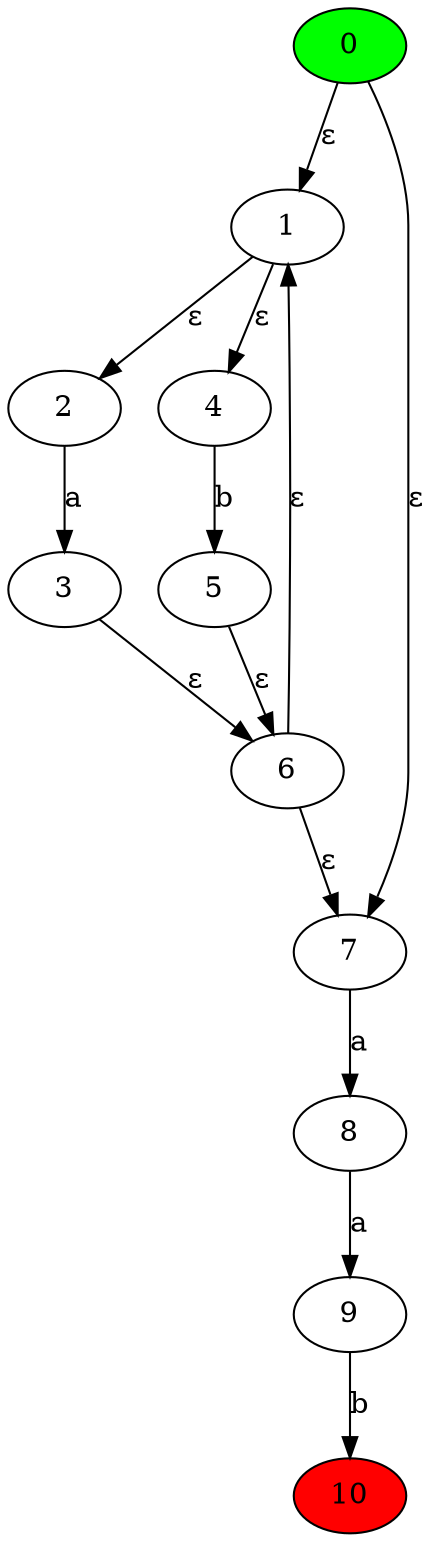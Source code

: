 digraph {
	0 [style=filled, fillcolor=green]
	10 [style=filled, fillcolor=red]
	0 -> 1 [label="ε"]
	0 -> 7 [label="ε"]
	1 -> 2 [label="ε"]
	1 -> 4 [label="ε"]
	2 -> 3 [label="a"]
	3 -> 6 [label="ε"]
	4 -> 5 [label="b"]
	5 -> 6 [label="ε"]
	6 -> 1 [label="ε"]
	6 -> 7 [label="ε"]
	7 -> 8 [label="a"]
	8 -> 9 [label="a"]
	9 -> 10 [label="b"]
}
